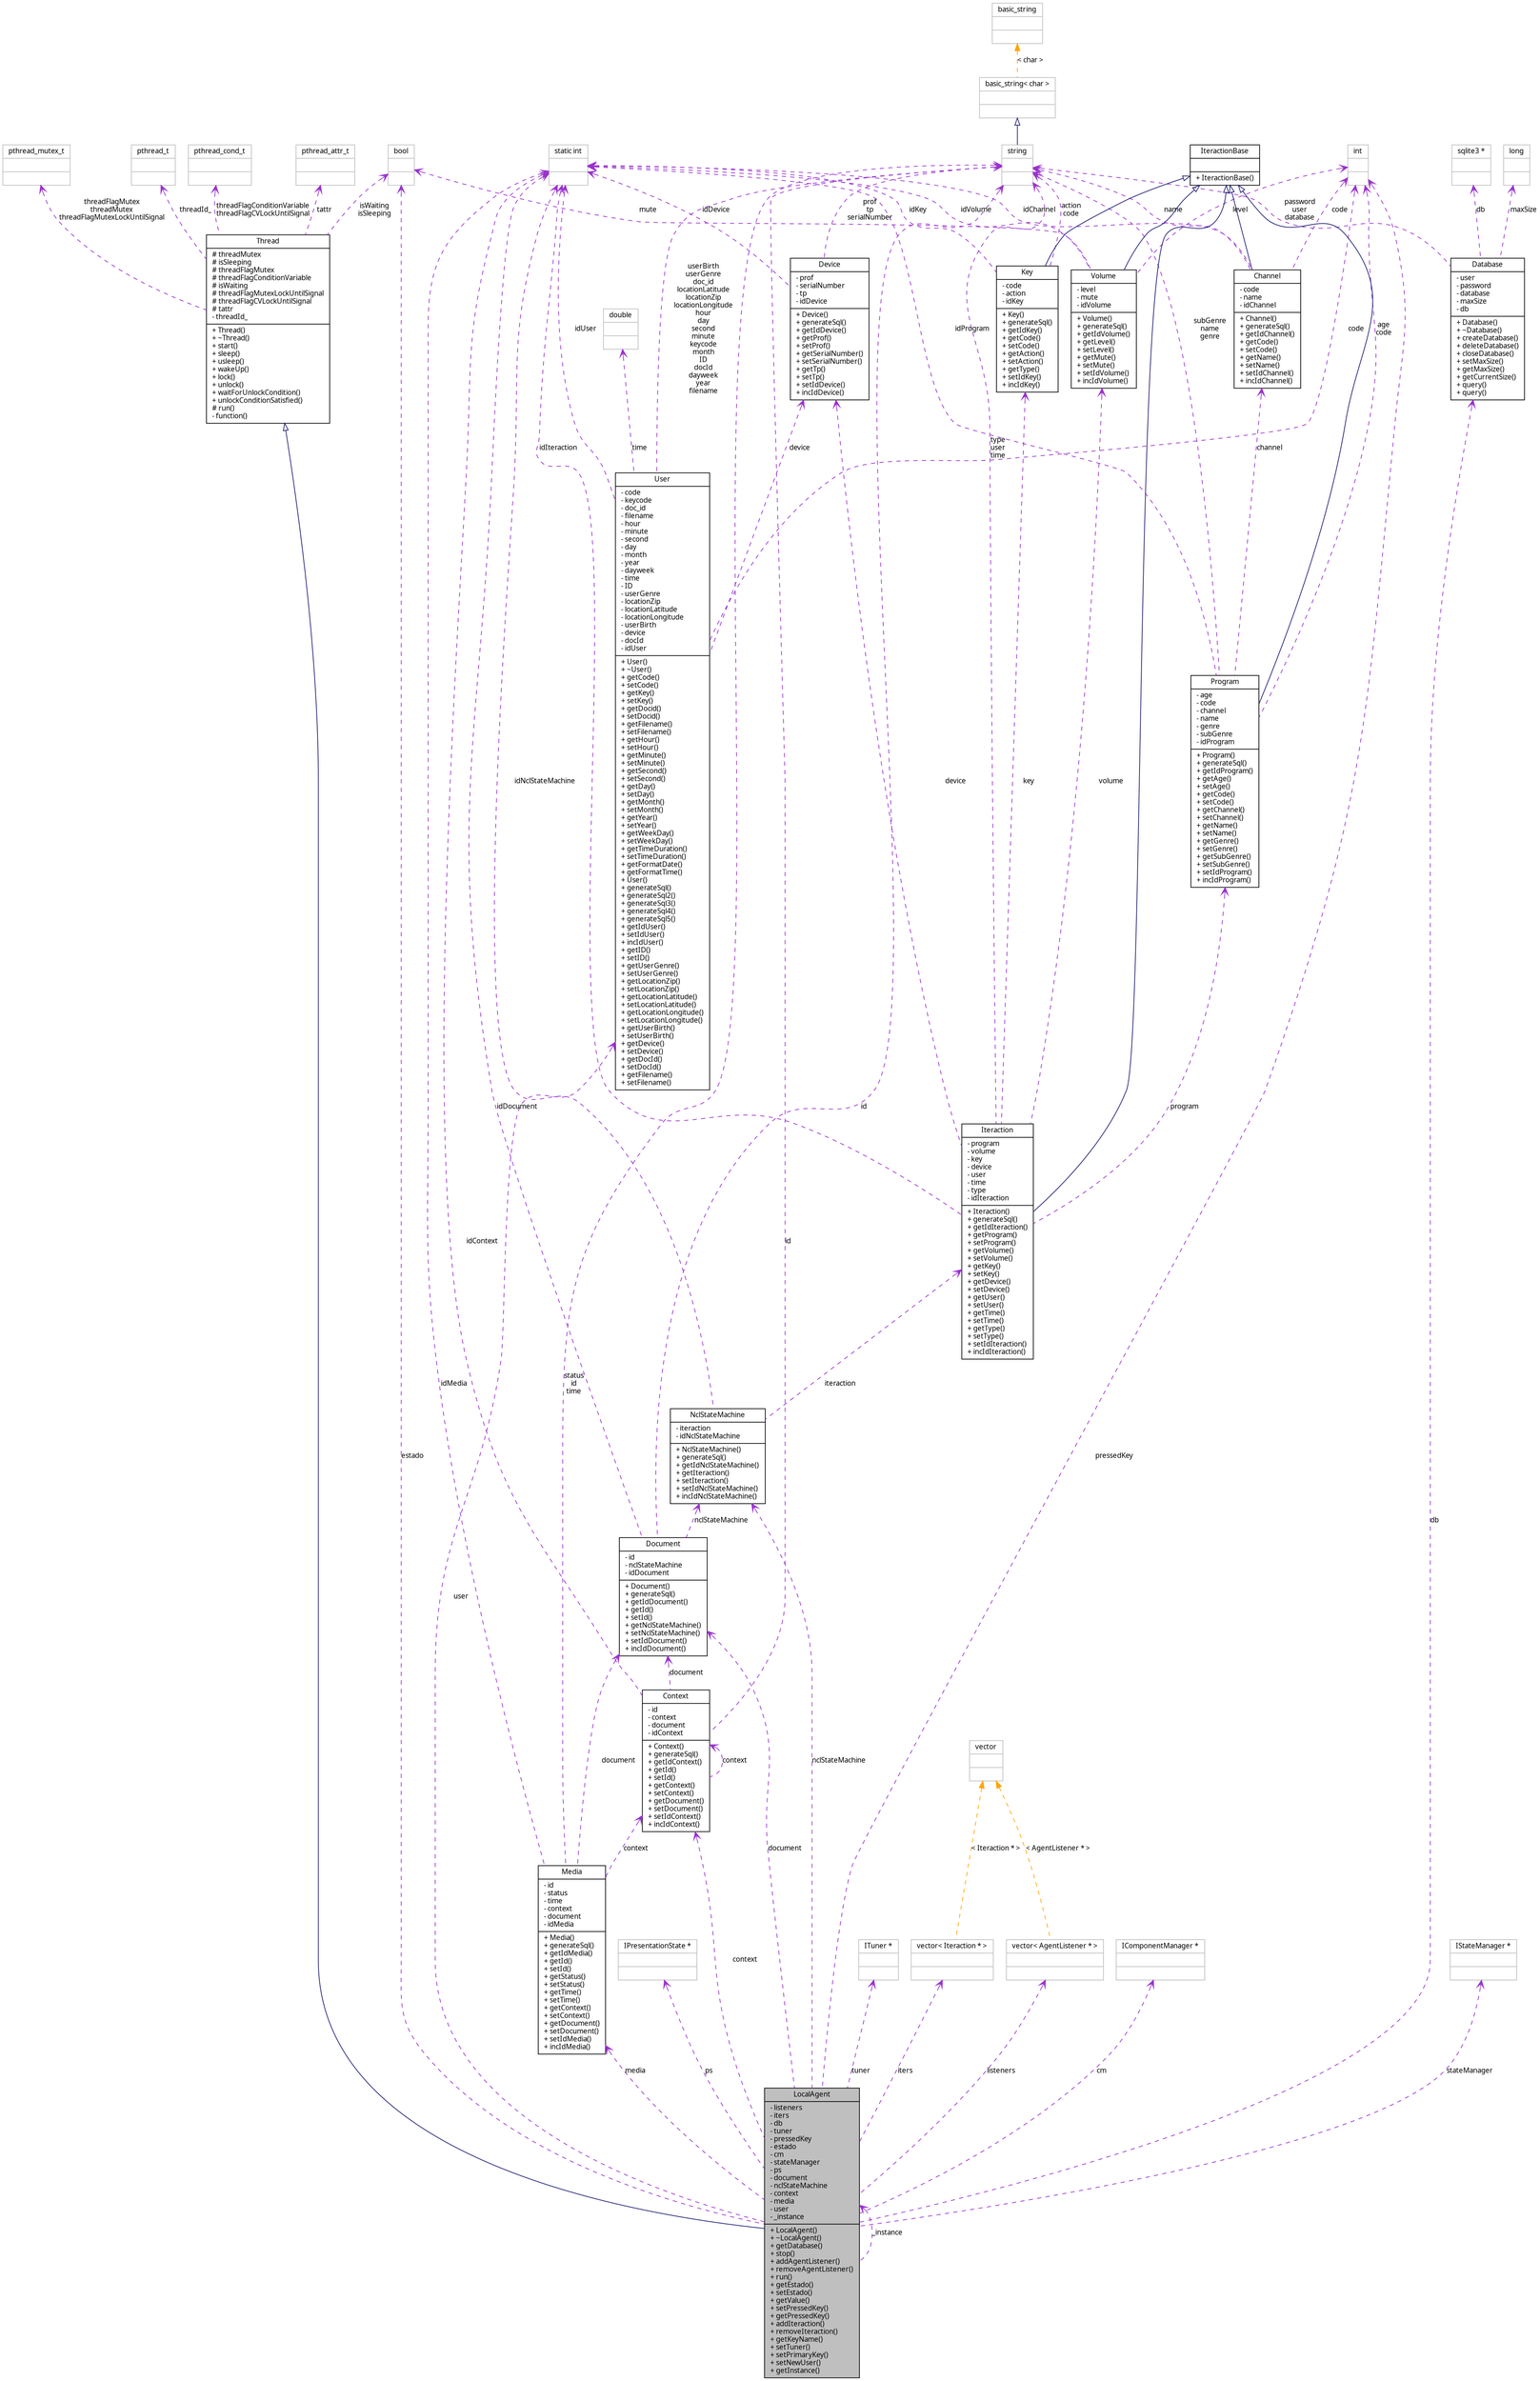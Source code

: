 digraph G
{
  edge [fontname="FreeSans.ttf",fontsize=10,labelfontname="FreeSans.ttf",labelfontsize=10];
  node [fontname="FreeSans.ttf",fontsize=10,shape=record];
  Node1 [label="{LocalAgent\n|- listeners\l- iters\l- db\l- tuner\l- pressedKey\l- estado\l- cm\l- stateManager\l- ps\l- document\l- nclStateMachine\l- context\l- media\l- user\l- _instance\l|+ LocalAgent()\l+ ~LocalAgent()\l+ getDatabase()\l+ stop()\l+ addAgentListener()\l+ removeAgentListener()\l+ run()\l+ getEstado()\l+ setEstado()\l+ getValue()\l+ setPressedKey()\l+ getPressedKey()\l+ addIteraction()\l+ removeIteraction()\l+ getKeyName()\l+ setTuner()\l+ setPrimaryKey()\l+ setNewUser()\l+ getInstance()\l}",height=0.2,width=0.4,color="black", fillcolor="grey75", style="filled" fontcolor="black"];
  Node2 -> Node1 [dir=back,color="midnightblue",fontsize=10,style="solid",arrowtail="empty",fontname="FreeSans.ttf"];
  Node2 [label="{Thread\n|# threadMutex\l# isSleeping\l# threadFlagMutex\l# threadFlagConditionVariable\l# isWaiting\l# threadFlagMutexLockUntilSignal\l# threadFlagCVLockUntilSignal\l# tattr\l- threadId_\l|+ Thread()\l+ ~Thread()\l+ start()\l+ sleep()\l+ usleep()\l+ wakeUp()\l+ lock()\l+ unlock()\l+ waitForUnlockCondition()\l+ unlockConditionSatisfied()\l# run()\l- function()\l}",height=0.2,width=0.4,color="black", fillcolor="white", style="filled",URL="$classbr_1_1ufscar_1_1lince_1_1ginga_1_1recommender_1_1Thread.html"];
  Node3 -> Node2 [dir=back,color="darkorchid3",fontsize=10,style="dashed",label="threadFlagMutex\nthreadMutex\nthreadFlagMutexLockUntilSignal",arrowtail="open",fontname="FreeSans.ttf"];
  Node3 [label="{pthread_mutex_t\n||}",height=0.2,width=0.4,color="grey75", fillcolor="white", style="filled"];
  Node4 -> Node2 [dir=back,color="darkorchid3",fontsize=10,style="dashed",label="threadId_",arrowtail="open",fontname="FreeSans.ttf"];
  Node4 [label="{pthread_t\n||}",height=0.2,width=0.4,color="grey75", fillcolor="white", style="filled"];
  Node5 -> Node2 [dir=back,color="darkorchid3",fontsize=10,style="dashed",label="isWaiting\nisSleeping",arrowtail="open",fontname="FreeSans.ttf"];
  Node5 [label="{bool\n||}",height=0.2,width=0.4,color="grey75", fillcolor="white", style="filled"];
  Node6 -> Node2 [dir=back,color="darkorchid3",fontsize=10,style="dashed",label="threadFlagConditionVariable\nthreadFlagCVLockUntilSignal",arrowtail="open",fontname="FreeSans.ttf"];
  Node6 [label="{pthread_cond_t\n||}",height=0.2,width=0.4,color="grey75", fillcolor="white", style="filled"];
  Node7 -> Node2 [dir=back,color="darkorchid3",fontsize=10,style="dashed",label="tattr",arrowtail="open",fontname="FreeSans.ttf"];
  Node7 [label="{pthread_attr_t\n||}",height=0.2,width=0.4,color="grey75", fillcolor="white", style="filled"];
  Node8 -> Node1 [dir=back,color="darkorchid3",fontsize=10,style="dashed",label="user",arrowtail="open",fontname="FreeSans.ttf"];
  Node8 [label="{User\n|- code\l- keycode\l- doc_id\l- filename\l- hour\l- minute\l- second\l- day\l- month\l- year\l- dayweek\l- time\l- ID\l- userGenre\l- locationZip\l- locationLatitude\l- locationLongitude\l- userBirth\l- device\l- docId\l- idUser\l|+ User()\l+ ~User()\l+ getCode()\l+ setCode()\l+ getKey()\l+ setKey()\l+ getDocid()\l+ setDocid()\l+ getFilename()\l+ setFilename()\l+ getHour()\l+ setHour()\l+ getMinute()\l+ setMinute()\l+ getSecond()\l+ setSecond()\l+ getDay()\l+ setDay()\l+ getMonth()\l+ setMonth()\l+ getYear()\l+ setYear()\l+ getWeekDay()\l+ setWeekDay()\l+ getTimeDuration()\l+ setTimeDuration()\l+ getFormatDate()\l+ getFormatTime()\l+ User()\l+ generateSql()\l+ generateSql2()\l+ generateSql3()\l+ generateSql4()\l+ generateSql5()\l+ getIdUser()\l+ setIdUser()\l+ incIdUser()\l+ getID()\l+ setID()\l+ getUserGenre()\l+ setUserGenre()\l+ getLocationZip()\l+ setLocationZip()\l+ getLocationLatitude()\l+ setLocationLatitude()\l+ getLocationLongitude()\l+ setLocationLongitude()\l+ getUserBirth()\l+ setUserBirth()\l+ getDevice()\l+ setDevice()\l+ getDocId()\l+ setDocId()\l+ getFilename()\l+ setFilename()\l}",height=0.2,width=0.4,color="black", fillcolor="white", style="filled",URL="$classbr_1_1ufscar_1_1lince_1_1ginga_1_1recommender_1_1User.html"];
  Node9 -> Node8 [dir=back,color="darkorchid3",fontsize=10,style="dashed",label="time",arrowtail="open",fontname="FreeSans.ttf"];
  Node9 [label="{double\n||}",height=0.2,width=0.4,color="grey75", fillcolor="white", style="filled"];
  Node10 -> Node8 [dir=back,color="darkorchid3",fontsize=10,style="dashed",label="code",arrowtail="open",fontname="FreeSans.ttf"];
  Node10 [label="{int\n||}",height=0.2,width=0.4,color="grey75", fillcolor="white", style="filled"];
  Node11 -> Node8 [dir=back,color="darkorchid3",fontsize=10,style="dashed",label="userBirth\nuserGenre\ndoc_id\nlocationLatitude\nlocationZip\nlocationLongitude\nhour\nday\nsecond\nminute\nkeycode\nmonth\nID\ndocId\ndayweek\nyear\nfilename",arrowtail="open",fontname="FreeSans.ttf"];
  Node11 [label="{string\n||}",height=0.2,width=0.4,color="grey75", fillcolor="white", style="filled",tooltip="STL class."];
  Node12 -> Node11 [dir=back,color="midnightblue",fontsize=10,style="solid",arrowtail="empty",fontname="FreeSans.ttf"];
  Node12 [label="{basic_string\< char \>\n||}",height=0.2,width=0.4,color="grey75", fillcolor="white", style="filled"];
  Node13 -> Node12 [dir=back,color="orange",fontsize=10,style="dashed",label="\< char \>",fontname="FreeSans.ttf"];
  Node13 [label="{basic_string\n||}",height=0.2,width=0.4,color="grey75", fillcolor="white", style="filled",tooltip="STL class."];
  Node14 -> Node8 [dir=back,color="darkorchid3",fontsize=10,style="dashed",label="device",arrowtail="open",fontname="FreeSans.ttf"];
  Node14 [label="{Device\n|- prof\l- serialNumber\l- tp\l- idDevice\l|+ Device()\l+ generateSql()\l+ getIdDevice()\l+ getProf()\l+ setProf()\l+ getSerialNumber()\l+ setSerialNumber()\l+ getTp()\l+ setTp()\l+ setIdDevice()\l+ incIdDevice()\l}",height=0.2,width=0.4,color="black", fillcolor="white", style="filled",URL="$classbr_1_1ufscar_1_1lince_1_1ginga_1_1recommender_1_1Device.html"];
  Node11 -> Node14 [dir=back,color="darkorchid3",fontsize=10,style="dashed",label="prof\ntp\nserialNumber",arrowtail="open",fontname="FreeSans.ttf"];
  Node15 -> Node14 [dir=back,color="darkorchid3",fontsize=10,style="dashed",label="idDevice",arrowtail="open",fontname="FreeSans.ttf"];
  Node15 [label="{static int\n||}",height=0.2,width=0.4,color="grey75", fillcolor="white", style="filled"];
  Node15 -> Node8 [dir=back,color="darkorchid3",fontsize=10,style="dashed",label="idUser",arrowtail="open",fontname="FreeSans.ttf"];
  Node16 -> Node1 [dir=back,color="darkorchid3",fontsize=10,style="dashed",label="ps",arrowtail="open",fontname="FreeSans.ttf"];
  Node16 [label="{IPresentationState *\n||}",height=0.2,width=0.4,color="grey75", fillcolor="white", style="filled"];
  Node17 -> Node1 [dir=back,color="darkorchid3",fontsize=10,style="dashed",label="media",arrowtail="open",fontname="FreeSans.ttf"];
  Node17 [label="{Media\n|- id\l- status\l- time\l- context\l- document\l- idMedia\l|+ Media()\l+ generateSql()\l+ getIdMedia()\l+ getId()\l+ setId()\l+ getStatus()\l+ setStatus()\l+ getTime()\l+ setTime()\l+ getContext()\l+ setContext()\l+ getDocument()\l+ setDocument()\l+ setIdMedia()\l+ incIdMedia()\l}",height=0.2,width=0.4,color="black", fillcolor="white", style="filled",URL="$classbr_1_1ufscar_1_1lince_1_1ginga_1_1recommender_1_1Media.html"];
  Node11 -> Node17 [dir=back,color="darkorchid3",fontsize=10,style="dashed",label="status\nid\ntime",arrowtail="open",fontname="FreeSans.ttf"];
  Node18 -> Node17 [dir=back,color="darkorchid3",fontsize=10,style="dashed",label="document",arrowtail="open",fontname="FreeSans.ttf"];
  Node18 [label="{Document\n|- id\l- nclStateMachine\l- idDocument\l|+ Document()\l+ generateSql()\l+ getIdDocument()\l+ getId()\l+ setId()\l+ getNclStateMachine()\l+ setNclStateMachine()\l+ setIdDocument()\l+ incIdDocument()\l}",height=0.2,width=0.4,color="black", fillcolor="white", style="filled",URL="$classbr_1_1ufscar_1_1lince_1_1ginga_1_1recommender_1_1Document.html"];
  Node11 -> Node18 [dir=back,color="darkorchid3",fontsize=10,style="dashed",label="id",arrowtail="open",fontname="FreeSans.ttf"];
  Node19 -> Node18 [dir=back,color="darkorchid3",fontsize=10,style="dashed",label="nclStateMachine",arrowtail="open",fontname="FreeSans.ttf"];
  Node19 [label="{NclStateMachine\n|- iteraction\l- idNclStateMachine\l|+ NclStateMachine()\l+ generateSql()\l+ getIdNclStateMachine()\l+ getIteraction()\l+ setIteraction()\l+ setIdNclStateMachine()\l+ incIdNclStateMachine()\l}",height=0.2,width=0.4,color="black", fillcolor="white", style="filled",URL="$classbr_1_1ufscar_1_1lince_1_1ginga_1_1recommender_1_1NclStateMachine.html"];
  Node20 -> Node19 [dir=back,color="darkorchid3",fontsize=10,style="dashed",label="iteraction",arrowtail="open",fontname="FreeSans.ttf"];
  Node20 [label="{Iteraction\n|- program\l- volume\l- key\l- device\l- user\l- time\l- type\l- idIteraction\l|+ Iteraction()\l+ generateSql()\l+ getIdIteraction()\l+ getProgram()\l+ setProgram()\l+ getVolume()\l+ setVolume()\l+ getKey()\l+ setKey()\l+ getDevice()\l+ setDevice()\l+ getUser()\l+ setUser()\l+ getTime()\l+ setTime()\l+ getType()\l+ setType()\l+ setIdIteraction()\l+ incIdIteraction()\l}",height=0.2,width=0.4,color="black", fillcolor="white", style="filled",URL="$classbr_1_1ufscar_1_1lince_1_1ginga_1_1recommender_1_1Iteraction.html"];
  Node21 -> Node20 [dir=back,color="midnightblue",fontsize=10,style="solid",arrowtail="empty",fontname="FreeSans.ttf"];
  Node21 [label="{IteractionBase\n||+ IteractionBase()\l}",height=0.2,width=0.4,color="black", fillcolor="white", style="filled",URL="$classbr_1_1ufscar_1_1lince_1_1ginga_1_1recommender_1_1IteractionBase.html"];
  Node22 -> Node20 [dir=back,color="darkorchid3",fontsize=10,style="dashed",label="program",arrowtail="open",fontname="FreeSans.ttf"];
  Node22 [label="{Program\n|- age\l- code\l- channel\l- name\l- genre\l- subGenre\l- idProgram\l|+ Program()\l+ generateSql()\l+ getIdProgram()\l+ getAge()\l+ setAge()\l+ getCode()\l+ setCode()\l+ getChannel()\l+ setChannel()\l+ getName()\l+ setName()\l+ getGenre()\l+ setGenre()\l+ getSubGenre()\l+ setSubGenre()\l+ setIdProgram()\l+ incIdProgram()\l}",height=0.2,width=0.4,color="black", fillcolor="white", style="filled",URL="$classbr_1_1ufscar_1_1lince_1_1ginga_1_1recommender_1_1Program.html"];
  Node21 -> Node22 [dir=back,color="midnightblue",fontsize=10,style="solid",arrowtail="empty",fontname="FreeSans.ttf"];
  Node10 -> Node22 [dir=back,color="darkorchid3",fontsize=10,style="dashed",label="age\ncode",arrowtail="open",fontname="FreeSans.ttf"];
  Node11 -> Node22 [dir=back,color="darkorchid3",fontsize=10,style="dashed",label="subGenre\nname\ngenre",arrowtail="open",fontname="FreeSans.ttf"];
  Node23 -> Node22 [dir=back,color="darkorchid3",fontsize=10,style="dashed",label="channel",arrowtail="open",fontname="FreeSans.ttf"];
  Node23 [label="{Channel\n|- code\l- name\l- idChannel\l|+ Channel()\l+ generateSql()\l+ getIdChannel()\l+ getCode()\l+ setCode()\l+ getName()\l+ setName()\l+ setIdChannel()\l+ incIdChannel()\l}",height=0.2,width=0.4,color="black", fillcolor="white", style="filled",URL="$classbr_1_1ufscar_1_1lince_1_1ginga_1_1recommender_1_1Channel.html"];
  Node21 -> Node23 [dir=back,color="midnightblue",fontsize=10,style="solid",arrowtail="empty",fontname="FreeSans.ttf"];
  Node10 -> Node23 [dir=back,color="darkorchid3",fontsize=10,style="dashed",label="code",arrowtail="open",fontname="FreeSans.ttf"];
  Node11 -> Node23 [dir=back,color="darkorchid3",fontsize=10,style="dashed",label="name",arrowtail="open",fontname="FreeSans.ttf"];
  Node15 -> Node23 [dir=back,color="darkorchid3",fontsize=10,style="dashed",label="idChannel",arrowtail="open",fontname="FreeSans.ttf"];
  Node15 -> Node22 [dir=back,color="darkorchid3",fontsize=10,style="dashed",label="idProgram",arrowtail="open",fontname="FreeSans.ttf"];
  Node24 -> Node20 [dir=back,color="darkorchid3",fontsize=10,style="dashed",label="key",arrowtail="open",fontname="FreeSans.ttf"];
  Node24 [label="{Key\n|- code\l- action\l- idKey\l|+ Key()\l+ generateSql()\l+ getIdKey()\l+ getCode()\l+ setCode()\l+ getAction()\l+ setAction()\l+ getType()\l+ setIdKey()\l+ incIdKey()\l}",height=0.2,width=0.4,color="black", fillcolor="white", style="filled",URL="$classbr_1_1ufscar_1_1lince_1_1ginga_1_1recommender_1_1Key.html"];
  Node21 -> Node24 [dir=back,color="midnightblue",fontsize=10,style="solid",arrowtail="empty",fontname="FreeSans.ttf"];
  Node11 -> Node24 [dir=back,color="darkorchid3",fontsize=10,style="dashed",label="action\ncode",arrowtail="open",fontname="FreeSans.ttf"];
  Node15 -> Node24 [dir=back,color="darkorchid3",fontsize=10,style="dashed",label="idKey",arrowtail="open",fontname="FreeSans.ttf"];
  Node11 -> Node20 [dir=back,color="darkorchid3",fontsize=10,style="dashed",label="type\nuser\ntime",arrowtail="open",fontname="FreeSans.ttf"];
  Node25 -> Node20 [dir=back,color="darkorchid3",fontsize=10,style="dashed",label="volume",arrowtail="open",fontname="FreeSans.ttf"];
  Node25 [label="{Volume\n|- level\l- mute\l- idVolume\l|+ Volume()\l+ generateSql()\l+ getIdVolume()\l+ getLevel()\l+ setLevel()\l+ getMute()\l+ setMute()\l+ setIdVolume()\l+ incIdVolume()\l}",height=0.2,width=0.4,color="black", fillcolor="white", style="filled",URL="$classbr_1_1ufscar_1_1lince_1_1ginga_1_1recommender_1_1Volume.html"];
  Node21 -> Node25 [dir=back,color="midnightblue",fontsize=10,style="solid",arrowtail="empty",fontname="FreeSans.ttf"];
  Node10 -> Node25 [dir=back,color="darkorchid3",fontsize=10,style="dashed",label="level",arrowtail="open",fontname="FreeSans.ttf"];
  Node5 -> Node25 [dir=back,color="darkorchid3",fontsize=10,style="dashed",label="mute",arrowtail="open",fontname="FreeSans.ttf"];
  Node15 -> Node25 [dir=back,color="darkorchid3",fontsize=10,style="dashed",label="idVolume",arrowtail="open",fontname="FreeSans.ttf"];
  Node14 -> Node20 [dir=back,color="darkorchid3",fontsize=10,style="dashed",label="device",arrowtail="open",fontname="FreeSans.ttf"];
  Node15 -> Node20 [dir=back,color="darkorchid3",fontsize=10,style="dashed",label="idIteraction",arrowtail="open",fontname="FreeSans.ttf"];
  Node15 -> Node19 [dir=back,color="darkorchid3",fontsize=10,style="dashed",label="idNclStateMachine",arrowtail="open",fontname="FreeSans.ttf"];
  Node15 -> Node18 [dir=back,color="darkorchid3",fontsize=10,style="dashed",label="idDocument",arrowtail="open",fontname="FreeSans.ttf"];
  Node26 -> Node17 [dir=back,color="darkorchid3",fontsize=10,style="dashed",label="context",arrowtail="open",fontname="FreeSans.ttf"];
  Node26 [label="{Context\n|- id\l- context\l- document\l- idContext\l|+ Context()\l+ generateSql()\l+ getIdContext()\l+ getId()\l+ setId()\l+ getContext()\l+ setContext()\l+ getDocument()\l+ setDocument()\l+ setIdContext()\l+ incIdContext()\l}",height=0.2,width=0.4,color="black", fillcolor="white", style="filled",URL="$classbr_1_1ufscar_1_1lince_1_1ginga_1_1recommender_1_1Context.html"];
  Node11 -> Node26 [dir=back,color="darkorchid3",fontsize=10,style="dashed",label="id",arrowtail="open",fontname="FreeSans.ttf"];
  Node18 -> Node26 [dir=back,color="darkorchid3",fontsize=10,style="dashed",label="document",arrowtail="open",fontname="FreeSans.ttf"];
  Node26 -> Node26 [dir=back,color="darkorchid3",fontsize=10,style="dashed",label="context",arrowtail="open",fontname="FreeSans.ttf"];
  Node15 -> Node26 [dir=back,color="darkorchid3",fontsize=10,style="dashed",label="idContext",arrowtail="open",fontname="FreeSans.ttf"];
  Node15 -> Node17 [dir=back,color="darkorchid3",fontsize=10,style="dashed",label="idMedia",arrowtail="open",fontname="FreeSans.ttf"];
  Node27 -> Node1 [dir=back,color="darkorchid3",fontsize=10,style="dashed",label="tuner",arrowtail="open",fontname="FreeSans.ttf"];
  Node27 [label="{ITuner *\n||}",height=0.2,width=0.4,color="grey75", fillcolor="white", style="filled"];
  Node28 -> Node1 [dir=back,color="darkorchid3",fontsize=10,style="dashed",label="listeners",arrowtail="open",fontname="FreeSans.ttf"];
  Node28 [label="{vector\< AgentListener * \>\n||}",height=0.2,width=0.4,color="grey75", fillcolor="white", style="filled"];
  Node29 -> Node28 [dir=back,color="orange",fontsize=10,style="dashed",label="\< AgentListener * \>",fontname="FreeSans.ttf"];
  Node29 [label="{vector\n||}",height=0.2,width=0.4,color="grey75", fillcolor="white", style="filled",tooltip="STL class."];
  Node1 -> Node1 [dir=back,color="darkorchid3",fontsize=10,style="dashed",label="_instance",arrowtail="open",fontname="FreeSans.ttf"];
  Node10 -> Node1 [dir=back,color="darkorchid3",fontsize=10,style="dashed",label="pressedKey",arrowtail="open",fontname="FreeSans.ttf"];
  Node30 -> Node1 [dir=back,color="darkorchid3",fontsize=10,style="dashed",label="db",arrowtail="open",fontname="FreeSans.ttf"];
  Node30 [label="{Database\n|- user\l- password\l- database\l- maxSize\l- db\l|+ Database()\l+ ~Database()\l+ createDatabase()\l+ deleteDatabase()\l+ closeDatabase()\l+ setMaxSize()\l+ getMaxSize()\l+ getCurrentSize()\l+ query()\l+ query()\l}",height=0.2,width=0.4,color="black", fillcolor="white", style="filled",URL="$classbr_1_1ufscar_1_1lince_1_1ginga_1_1recommender_1_1Database.html"];
  Node11 -> Node30 [dir=back,color="darkorchid3",fontsize=10,style="dashed",label="password\nuser\ndatabase",arrowtail="open",fontname="FreeSans.ttf"];
  Node31 -> Node30 [dir=back,color="darkorchid3",fontsize=10,style="dashed",label="db",arrowtail="open",fontname="FreeSans.ttf"];
  Node31 [label="{sqlite3 *\n||}",height=0.2,width=0.4,color="grey75", fillcolor="white", style="filled"];
  Node32 -> Node30 [dir=back,color="darkorchid3",fontsize=10,style="dashed",label="maxSize",arrowtail="open",fontname="FreeSans.ttf"];
  Node32 [label="{long\n||}",height=0.2,width=0.4,color="grey75", fillcolor="white", style="filled"];
  Node33 -> Node1 [dir=back,color="darkorchid3",fontsize=10,style="dashed",label="cm",arrowtail="open",fontname="FreeSans.ttf"];
  Node33 [label="{IComponentManager *\n||}",height=0.2,width=0.4,color="grey75", fillcolor="white", style="filled"];
  Node5 -> Node1 [dir=back,color="darkorchid3",fontsize=10,style="dashed",label="estado",arrowtail="open",fontname="FreeSans.ttf"];
  Node34 -> Node1 [dir=back,color="darkorchid3",fontsize=10,style="dashed",label="iters",arrowtail="open",fontname="FreeSans.ttf"];
  Node34 [label="{vector\< Iteraction * \>\n||}",height=0.2,width=0.4,color="grey75", fillcolor="white", style="filled"];
  Node29 -> Node34 [dir=back,color="orange",fontsize=10,style="dashed",label="\< Iteraction * \>",fontname="FreeSans.ttf"];
  Node35 -> Node1 [dir=back,color="darkorchid3",fontsize=10,style="dashed",label="stateManager",arrowtail="open",fontname="FreeSans.ttf"];
  Node35 [label="{IStateManager *\n||}",height=0.2,width=0.4,color="grey75", fillcolor="white", style="filled"];
  Node26 -> Node1 [dir=back,color="darkorchid3",fontsize=10,style="dashed",label="context",arrowtail="open",fontname="FreeSans.ttf"];
  Node18 -> Node1 [dir=back,color="darkorchid3",fontsize=10,style="dashed",label="document",arrowtail="open",fontname="FreeSans.ttf"];
  Node19 -> Node1 [dir=back,color="darkorchid3",fontsize=10,style="dashed",label="nclStateMachine",arrowtail="open",fontname="FreeSans.ttf"];
}
